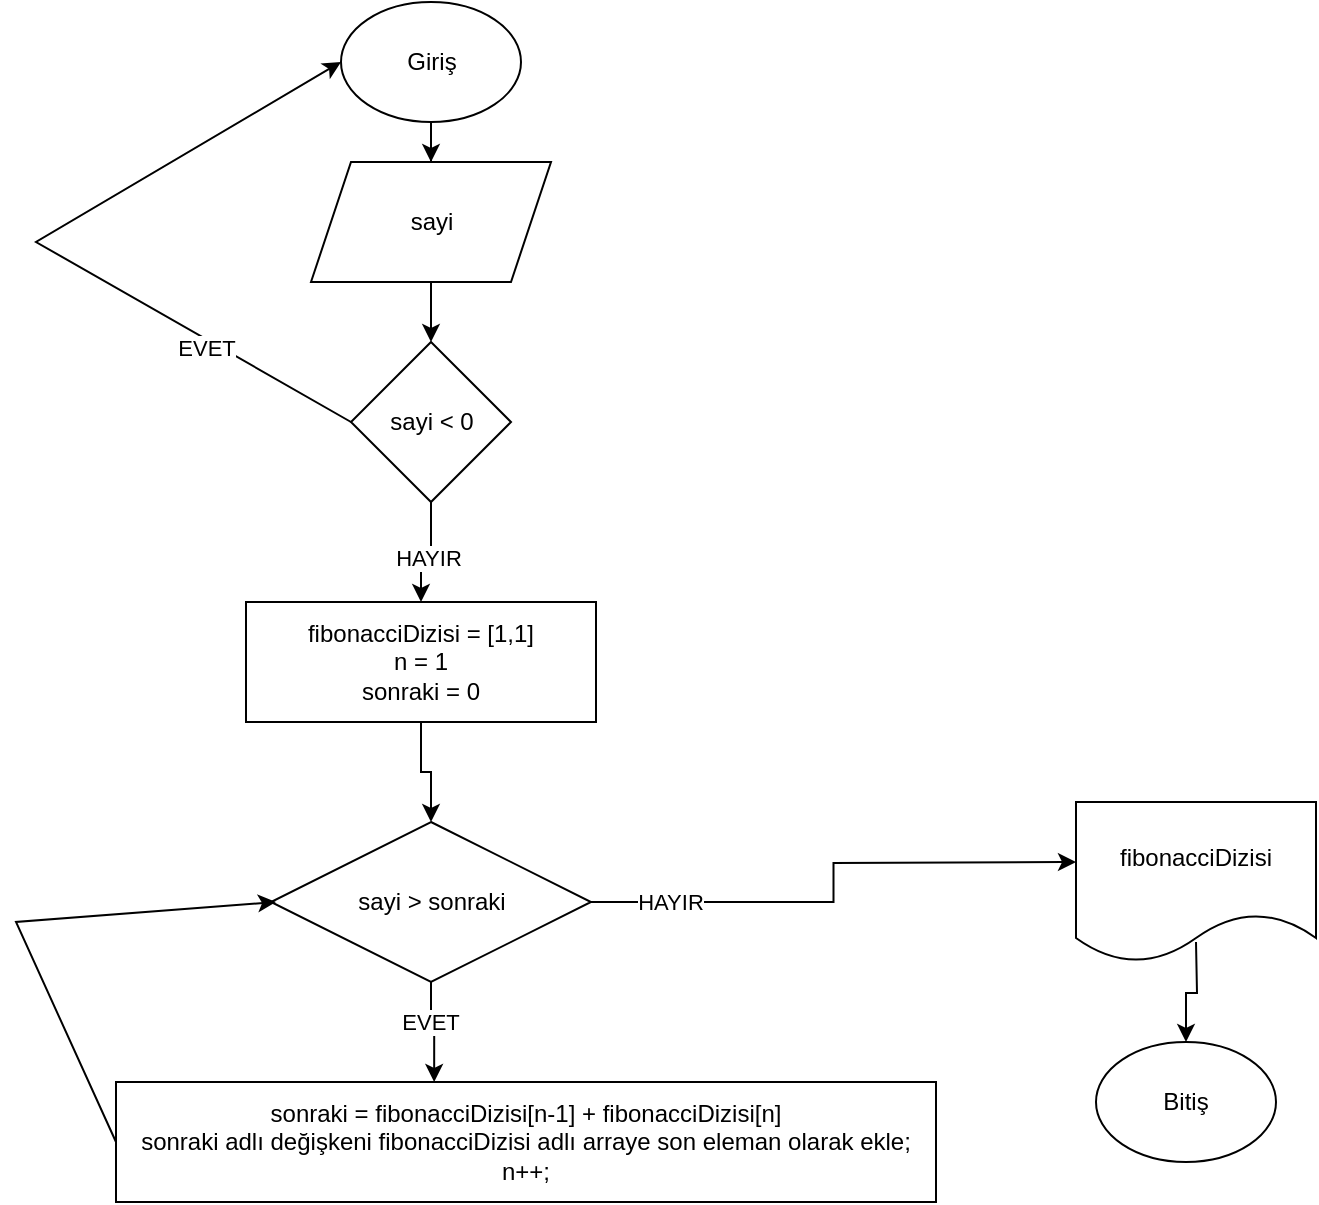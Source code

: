 <mxfile version="22.1.11" type="device">
  <diagram name="Sayfa -1" id="TTaH17GrbFIlaUWfZyoI">
    <mxGraphModel dx="1674" dy="746" grid="1" gridSize="10" guides="1" tooltips="1" connect="1" arrows="1" fold="1" page="1" pageScale="1" pageWidth="827" pageHeight="1169" math="0" shadow="0">
      <root>
        <mxCell id="0" />
        <mxCell id="1" parent="0" />
        <mxCell id="PrjXMyAzwnRVUWFdbTzS-31" style="edgeStyle=orthogonalEdgeStyle;rounded=0;orthogonalLoop=1;jettySize=auto;html=1;entryX=0.5;entryY=0;entryDx=0;entryDy=0;" edge="1" parent="1" source="PrjXMyAzwnRVUWFdbTzS-1" target="PrjXMyAzwnRVUWFdbTzS-2">
          <mxGeometry relative="1" as="geometry" />
        </mxCell>
        <mxCell id="PrjXMyAzwnRVUWFdbTzS-1" value="Giriş" style="ellipse;whiteSpace=wrap;html=1;" vertex="1" parent="1">
          <mxGeometry x="192.5" y="10" width="90" height="60" as="geometry" />
        </mxCell>
        <mxCell id="PrjXMyAzwnRVUWFdbTzS-30" style="edgeStyle=orthogonalEdgeStyle;rounded=0;orthogonalLoop=1;jettySize=auto;html=1;entryX=0.5;entryY=0;entryDx=0;entryDy=0;" edge="1" parent="1" source="PrjXMyAzwnRVUWFdbTzS-2" target="PrjXMyAzwnRVUWFdbTzS-25">
          <mxGeometry relative="1" as="geometry" />
        </mxCell>
        <mxCell id="PrjXMyAzwnRVUWFdbTzS-2" value="sayi" style="shape=parallelogram;perimeter=parallelogramPerimeter;whiteSpace=wrap;html=1;fixedSize=1;" vertex="1" parent="1">
          <mxGeometry x="177.5" y="90" width="120" height="60" as="geometry" />
        </mxCell>
        <mxCell id="PrjXMyAzwnRVUWFdbTzS-32" style="edgeStyle=orthogonalEdgeStyle;rounded=0;orthogonalLoop=1;jettySize=auto;html=1;entryX=0.5;entryY=0;entryDx=0;entryDy=0;" edge="1" parent="1" source="PrjXMyAzwnRVUWFdbTzS-3" target="PrjXMyAzwnRVUWFdbTzS-5">
          <mxGeometry relative="1" as="geometry" />
        </mxCell>
        <mxCell id="PrjXMyAzwnRVUWFdbTzS-3" value="fibonacciDizisi = [1,1]&lt;br&gt;n = 1&lt;br&gt;sonraki = 0" style="rounded=0;whiteSpace=wrap;html=1;" vertex="1" parent="1">
          <mxGeometry x="145" y="310" width="175" height="60" as="geometry" />
        </mxCell>
        <mxCell id="PrjXMyAzwnRVUWFdbTzS-21" style="edgeStyle=orthogonalEdgeStyle;rounded=0;orthogonalLoop=1;jettySize=auto;html=1;exitX=1;exitY=0.5;exitDx=0;exitDy=0;entryX=0;entryY=0.5;entryDx=0;entryDy=0;" edge="1" parent="1" source="PrjXMyAzwnRVUWFdbTzS-5">
          <mxGeometry relative="1" as="geometry">
            <mxPoint x="560" y="440" as="targetPoint" />
          </mxGeometry>
        </mxCell>
        <mxCell id="PrjXMyAzwnRVUWFdbTzS-24" value="HAYIR" style="edgeLabel;html=1;align=center;verticalAlign=middle;resizable=0;points=[];" vertex="1" connectable="0" parent="PrjXMyAzwnRVUWFdbTzS-21">
          <mxGeometry x="-0.699" y="-5" relative="1" as="geometry">
            <mxPoint y="-5" as="offset" />
          </mxGeometry>
        </mxCell>
        <mxCell id="PrjXMyAzwnRVUWFdbTzS-5" value="sayi &amp;gt; sonraki" style="rhombus;whiteSpace=wrap;html=1;" vertex="1" parent="1">
          <mxGeometry x="157.5" y="420" width="160" height="80" as="geometry" />
        </mxCell>
        <mxCell id="PrjXMyAzwnRVUWFdbTzS-6" value="sonraki = fibonacciDizisi[n-1] + fibonacciDizisi[n]&lt;br&gt;sonraki adlı değişkeni fibonacciDizisi adlı arraye son eleman olarak ekle;&lt;br&gt;n++;" style="rounded=0;whiteSpace=wrap;html=1;" vertex="1" parent="1">
          <mxGeometry x="80" y="550" width="410" height="60" as="geometry" />
        </mxCell>
        <mxCell id="PrjXMyAzwnRVUWFdbTzS-17" value="" style="endArrow=classic;html=1;rounded=0;exitX=0;exitY=0.5;exitDx=0;exitDy=0;" edge="1" parent="1" source="PrjXMyAzwnRVUWFdbTzS-6">
          <mxGeometry width="50" height="50" relative="1" as="geometry">
            <mxPoint x="110" y="510" as="sourcePoint" />
            <mxPoint x="160" y="460" as="targetPoint" />
            <Array as="points">
              <mxPoint x="30" y="470" />
            </Array>
          </mxGeometry>
        </mxCell>
        <mxCell id="PrjXMyAzwnRVUWFdbTzS-18" style="edgeStyle=orthogonalEdgeStyle;rounded=0;orthogonalLoop=1;jettySize=auto;html=1;exitX=0.5;exitY=1;exitDx=0;exitDy=0;entryX=0.388;entryY=0;entryDx=0;entryDy=0;entryPerimeter=0;" edge="1" parent="1" source="PrjXMyAzwnRVUWFdbTzS-5" target="PrjXMyAzwnRVUWFdbTzS-6">
          <mxGeometry relative="1" as="geometry" />
        </mxCell>
        <mxCell id="PrjXMyAzwnRVUWFdbTzS-23" value="EVET" style="edgeLabel;html=1;align=center;verticalAlign=middle;resizable=0;points=[];" vertex="1" connectable="0" parent="PrjXMyAzwnRVUWFdbTzS-18">
          <mxGeometry x="-0.225" y="-1" relative="1" as="geometry">
            <mxPoint as="offset" />
          </mxGeometry>
        </mxCell>
        <mxCell id="PrjXMyAzwnRVUWFdbTzS-22" style="edgeStyle=orthogonalEdgeStyle;rounded=0;orthogonalLoop=1;jettySize=auto;html=1;entryX=0.5;entryY=0;entryDx=0;entryDy=0;" edge="1" parent="1" target="PrjXMyAzwnRVUWFdbTzS-20">
          <mxGeometry relative="1" as="geometry">
            <mxPoint x="620" y="480" as="sourcePoint" />
          </mxGeometry>
        </mxCell>
        <mxCell id="PrjXMyAzwnRVUWFdbTzS-19" value="fibonacciDizisi" style="shape=document;whiteSpace=wrap;html=1;boundedLbl=1;" vertex="1" parent="1">
          <mxGeometry x="560" y="410" width="120" height="80" as="geometry" />
        </mxCell>
        <mxCell id="PrjXMyAzwnRVUWFdbTzS-20" value="Bitiş" style="ellipse;whiteSpace=wrap;html=1;" vertex="1" parent="1">
          <mxGeometry x="570" y="530" width="90" height="60" as="geometry" />
        </mxCell>
        <mxCell id="PrjXMyAzwnRVUWFdbTzS-26" style="edgeStyle=orthogonalEdgeStyle;rounded=0;orthogonalLoop=1;jettySize=auto;html=1;entryX=0.5;entryY=0;entryDx=0;entryDy=0;" edge="1" parent="1" source="PrjXMyAzwnRVUWFdbTzS-25" target="PrjXMyAzwnRVUWFdbTzS-3">
          <mxGeometry relative="1" as="geometry" />
        </mxCell>
        <mxCell id="PrjXMyAzwnRVUWFdbTzS-27" value="HAYIR" style="edgeLabel;html=1;align=center;verticalAlign=middle;resizable=0;points=[];" vertex="1" connectable="0" parent="PrjXMyAzwnRVUWFdbTzS-26">
          <mxGeometry x="0.2" y="3" relative="1" as="geometry">
            <mxPoint as="offset" />
          </mxGeometry>
        </mxCell>
        <mxCell id="PrjXMyAzwnRVUWFdbTzS-25" value="sayi &amp;lt; 0" style="rhombus;whiteSpace=wrap;html=1;" vertex="1" parent="1">
          <mxGeometry x="197.5" y="180" width="80" height="80" as="geometry" />
        </mxCell>
        <mxCell id="PrjXMyAzwnRVUWFdbTzS-28" value="" style="endArrow=classic;html=1;rounded=0;entryX=0;entryY=0.5;entryDx=0;entryDy=0;exitX=0;exitY=0.5;exitDx=0;exitDy=0;" edge="1" parent="1" source="PrjXMyAzwnRVUWFdbTzS-25" target="PrjXMyAzwnRVUWFdbTzS-1">
          <mxGeometry width="50" height="50" relative="1" as="geometry">
            <mxPoint x="70" y="150" as="sourcePoint" />
            <mxPoint x="120" y="40" as="targetPoint" />
            <Array as="points">
              <mxPoint x="40" y="130" />
            </Array>
          </mxGeometry>
        </mxCell>
        <mxCell id="PrjXMyAzwnRVUWFdbTzS-29" value="EVET" style="edgeLabel;html=1;align=center;verticalAlign=middle;resizable=0;points=[];" vertex="1" connectable="0" parent="PrjXMyAzwnRVUWFdbTzS-28">
          <mxGeometry x="-0.539" y="3" relative="1" as="geometry">
            <mxPoint y="1" as="offset" />
          </mxGeometry>
        </mxCell>
      </root>
    </mxGraphModel>
  </diagram>
</mxfile>

